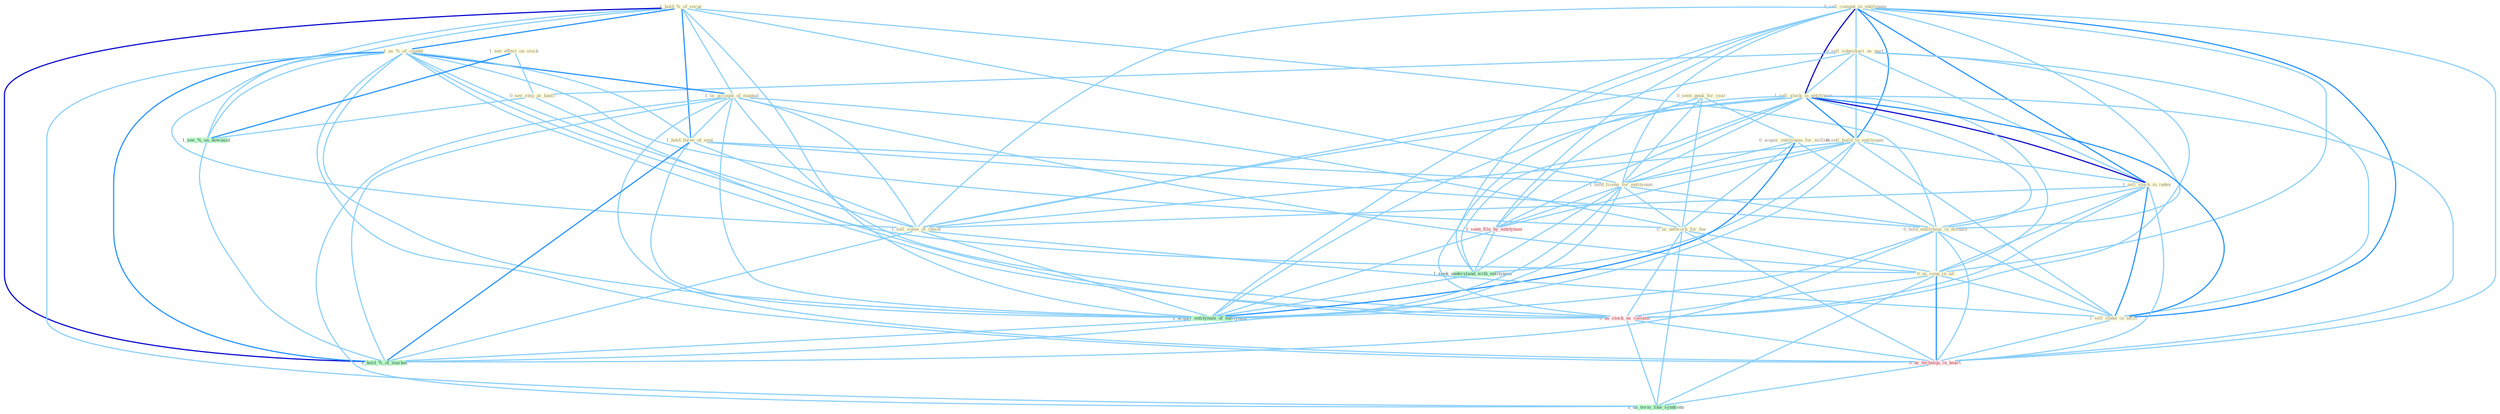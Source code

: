 Graph G{ 
    node
    [shape=polygon,style=filled,width=.5,height=.06,color="#BDFCC9",fixedsize=true,fontsize=4,
    fontcolor="#2f4f4f"];
    {node
    [color="#ffffe0", fontcolor="#8b7d6b"] "0_sell_comput_in_entitynam " "0_sell_subsidiari_as_part " "1_hold_%_of_secur " "1_us_%_of_capabl " "1_sell_stock_in_entitynam " "1_see_effect_on_stock " "1_us_account_of_magnat " "0_seen_peak_for_year " "0_sell_build_to_entitynam " "1_sell_stock_in_index " "0_acquir_entitynam_for_million " "1_hold_three_of_seat " "1_sell_some_of_check " "1_hold_licens_for_entitynam " "0_us_network_for_fee " "0_hold_entitynam_in_disdain " "0_us_song_in_ad " "1_sell_stake_in_affili " "0_see_step_as_knell "}
{node [color="#fff0f5", fontcolor="#b22222"] "1_seen_file_by_entitynam " "0_us_stock_as_collater " "0_us_techniqu_in_heart "}
edge [color="#B0E2FF"];

	"0_sell_comput_in_entitynam " -- "0_sell_subsidiari_as_part " [w="1", color="#87cefa" ];
	"0_sell_comput_in_entitynam " -- "1_sell_stock_in_entitynam " [w="3", color="#0000cd" , len=0.6];
	"0_sell_comput_in_entitynam " -- "0_sell_build_to_entitynam " [w="2", color="#1e90ff" , len=0.8];
	"0_sell_comput_in_entitynam " -- "1_sell_stock_in_index " [w="2", color="#1e90ff" , len=0.8];
	"0_sell_comput_in_entitynam " -- "1_sell_some_of_check " [w="1", color="#87cefa" ];
	"0_sell_comput_in_entitynam " -- "1_hold_licens_for_entitynam " [w="1", color="#87cefa" ];
	"0_sell_comput_in_entitynam " -- "0_hold_entitynam_in_disdain " [w="1", color="#87cefa" ];
	"0_sell_comput_in_entitynam " -- "0_us_song_in_ad " [w="1", color="#87cefa" ];
	"0_sell_comput_in_entitynam " -- "1_sell_stake_in_affili " [w="2", color="#1e90ff" , len=0.8];
	"0_sell_comput_in_entitynam " -- "1_seen_file_by_entitynam " [w="1", color="#87cefa" ];
	"0_sell_comput_in_entitynam " -- "1_seek_understand_with_entitynam " [w="1", color="#87cefa" ];
	"0_sell_comput_in_entitynam " -- "1_acquir_entitynam_of_entitynam " [w="1", color="#87cefa" ];
	"0_sell_comput_in_entitynam " -- "0_us_techniqu_in_heart " [w="1", color="#87cefa" ];
	"0_sell_subsidiari_as_part " -- "1_sell_stock_in_entitynam " [w="1", color="#87cefa" ];
	"0_sell_subsidiari_as_part " -- "0_sell_build_to_entitynam " [w="1", color="#87cefa" ];
	"0_sell_subsidiari_as_part " -- "1_sell_stock_in_index " [w="1", color="#87cefa" ];
	"0_sell_subsidiari_as_part " -- "1_sell_some_of_check " [w="1", color="#87cefa" ];
	"0_sell_subsidiari_as_part " -- "1_sell_stake_in_affili " [w="1", color="#87cefa" ];
	"0_sell_subsidiari_as_part " -- "0_see_step_as_knell " [w="1", color="#87cefa" ];
	"0_sell_subsidiari_as_part " -- "0_us_stock_as_collater " [w="1", color="#87cefa" ];
	"1_hold_%_of_secur " -- "1_us_%_of_capabl " [w="2", color="#1e90ff" , len=0.8];
	"1_hold_%_of_secur " -- "1_us_account_of_magnat " [w="1", color="#87cefa" ];
	"1_hold_%_of_secur " -- "1_hold_three_of_seat " [w="2", color="#1e90ff" , len=0.8];
	"1_hold_%_of_secur " -- "1_sell_some_of_check " [w="1", color="#87cefa" ];
	"1_hold_%_of_secur " -- "1_hold_licens_for_entitynam " [w="1", color="#87cefa" ];
	"1_hold_%_of_secur " -- "0_hold_entitynam_in_disdain " [w="1", color="#87cefa" ];
	"1_hold_%_of_secur " -- "1_acquir_entitynam_of_entitynam " [w="1", color="#87cefa" ];
	"1_hold_%_of_secur " -- "1_see_%_on_downsid " [w="1", color="#87cefa" ];
	"1_hold_%_of_secur " -- "1_hold_%_of_market " [w="3", color="#0000cd" , len=0.6];
	"1_us_%_of_capabl " -- "1_us_account_of_magnat " [w="2", color="#1e90ff" , len=0.8];
	"1_us_%_of_capabl " -- "1_hold_three_of_seat " [w="1", color="#87cefa" ];
	"1_us_%_of_capabl " -- "1_sell_some_of_check " [w="1", color="#87cefa" ];
	"1_us_%_of_capabl " -- "0_us_network_for_fee " [w="1", color="#87cefa" ];
	"1_us_%_of_capabl " -- "0_us_song_in_ad " [w="1", color="#87cefa" ];
	"1_us_%_of_capabl " -- "0_us_stock_as_collater " [w="1", color="#87cefa" ];
	"1_us_%_of_capabl " -- "1_acquir_entitynam_of_entitynam " [w="1", color="#87cefa" ];
	"1_us_%_of_capabl " -- "0_us_techniqu_in_heart " [w="1", color="#87cefa" ];
	"1_us_%_of_capabl " -- "1_see_%_on_downsid " [w="1", color="#87cefa" ];
	"1_us_%_of_capabl " -- "1_us_term_like_syndrom " [w="1", color="#87cefa" ];
	"1_us_%_of_capabl " -- "1_hold_%_of_market " [w="2", color="#1e90ff" , len=0.8];
	"1_sell_stock_in_entitynam " -- "0_sell_build_to_entitynam " [w="2", color="#1e90ff" , len=0.8];
	"1_sell_stock_in_entitynam " -- "1_sell_stock_in_index " [w="3", color="#0000cd" , len=0.6];
	"1_sell_stock_in_entitynam " -- "1_sell_some_of_check " [w="1", color="#87cefa" ];
	"1_sell_stock_in_entitynam " -- "1_hold_licens_for_entitynam " [w="1", color="#87cefa" ];
	"1_sell_stock_in_entitynam " -- "0_hold_entitynam_in_disdain " [w="1", color="#87cefa" ];
	"1_sell_stock_in_entitynam " -- "0_us_song_in_ad " [w="1", color="#87cefa" ];
	"1_sell_stock_in_entitynam " -- "1_sell_stake_in_affili " [w="2", color="#1e90ff" , len=0.8];
	"1_sell_stock_in_entitynam " -- "1_seen_file_by_entitynam " [w="1", color="#87cefa" ];
	"1_sell_stock_in_entitynam " -- "0_us_stock_as_collater " [w="1", color="#87cefa" ];
	"1_sell_stock_in_entitynam " -- "1_seek_understand_with_entitynam " [w="1", color="#87cefa" ];
	"1_sell_stock_in_entitynam " -- "1_acquir_entitynam_of_entitynam " [w="1", color="#87cefa" ];
	"1_sell_stock_in_entitynam " -- "0_us_techniqu_in_heart " [w="1", color="#87cefa" ];
	"1_see_effect_on_stock " -- "0_see_step_as_knell " [w="1", color="#87cefa" ];
	"1_see_effect_on_stock " -- "1_see_%_on_downsid " [w="2", color="#1e90ff" , len=0.8];
	"1_us_account_of_magnat " -- "1_hold_three_of_seat " [w="1", color="#87cefa" ];
	"1_us_account_of_magnat " -- "1_sell_some_of_check " [w="1", color="#87cefa" ];
	"1_us_account_of_magnat " -- "0_us_network_for_fee " [w="1", color="#87cefa" ];
	"1_us_account_of_magnat " -- "0_us_song_in_ad " [w="1", color="#87cefa" ];
	"1_us_account_of_magnat " -- "0_us_stock_as_collater " [w="1", color="#87cefa" ];
	"1_us_account_of_magnat " -- "1_acquir_entitynam_of_entitynam " [w="1", color="#87cefa" ];
	"1_us_account_of_magnat " -- "0_us_techniqu_in_heart " [w="1", color="#87cefa" ];
	"1_us_account_of_magnat " -- "1_us_term_like_syndrom " [w="1", color="#87cefa" ];
	"1_us_account_of_magnat " -- "1_hold_%_of_market " [w="1", color="#87cefa" ];
	"0_seen_peak_for_year " -- "0_acquir_entitynam_for_million " [w="1", color="#87cefa" ];
	"0_seen_peak_for_year " -- "1_hold_licens_for_entitynam " [w="1", color="#87cefa" ];
	"0_seen_peak_for_year " -- "0_us_network_for_fee " [w="1", color="#87cefa" ];
	"0_seen_peak_for_year " -- "1_seen_file_by_entitynam " [w="1", color="#87cefa" ];
	"0_sell_build_to_entitynam " -- "1_sell_stock_in_index " [w="1", color="#87cefa" ];
	"0_sell_build_to_entitynam " -- "1_sell_some_of_check " [w="1", color="#87cefa" ];
	"0_sell_build_to_entitynam " -- "1_hold_licens_for_entitynam " [w="1", color="#87cefa" ];
	"0_sell_build_to_entitynam " -- "1_sell_stake_in_affili " [w="1", color="#87cefa" ];
	"0_sell_build_to_entitynam " -- "1_seen_file_by_entitynam " [w="1", color="#87cefa" ];
	"0_sell_build_to_entitynam " -- "1_seek_understand_with_entitynam " [w="1", color="#87cefa" ];
	"0_sell_build_to_entitynam " -- "1_acquir_entitynam_of_entitynam " [w="1", color="#87cefa" ];
	"1_sell_stock_in_index " -- "1_sell_some_of_check " [w="1", color="#87cefa" ];
	"1_sell_stock_in_index " -- "0_hold_entitynam_in_disdain " [w="1", color="#87cefa" ];
	"1_sell_stock_in_index " -- "0_us_song_in_ad " [w="1", color="#87cefa" ];
	"1_sell_stock_in_index " -- "1_sell_stake_in_affili " [w="2", color="#1e90ff" , len=0.8];
	"1_sell_stock_in_index " -- "0_us_stock_as_collater " [w="1", color="#87cefa" ];
	"1_sell_stock_in_index " -- "0_us_techniqu_in_heart " [w="1", color="#87cefa" ];
	"0_acquir_entitynam_for_million " -- "1_hold_licens_for_entitynam " [w="1", color="#87cefa" ];
	"0_acquir_entitynam_for_million " -- "0_us_network_for_fee " [w="1", color="#87cefa" ];
	"0_acquir_entitynam_for_million " -- "0_hold_entitynam_in_disdain " [w="1", color="#87cefa" ];
	"0_acquir_entitynam_for_million " -- "1_acquir_entitynam_of_entitynam " [w="2", color="#1e90ff" , len=0.8];
	"1_hold_three_of_seat " -- "1_sell_some_of_check " [w="1", color="#87cefa" ];
	"1_hold_three_of_seat " -- "1_hold_licens_for_entitynam " [w="1", color="#87cefa" ];
	"1_hold_three_of_seat " -- "0_hold_entitynam_in_disdain " [w="1", color="#87cefa" ];
	"1_hold_three_of_seat " -- "1_acquir_entitynam_of_entitynam " [w="1", color="#87cefa" ];
	"1_hold_three_of_seat " -- "1_hold_%_of_market " [w="2", color="#1e90ff" , len=0.8];
	"1_sell_some_of_check " -- "1_sell_stake_in_affili " [w="1", color="#87cefa" ];
	"1_sell_some_of_check " -- "1_acquir_entitynam_of_entitynam " [w="1", color="#87cefa" ];
	"1_sell_some_of_check " -- "1_hold_%_of_market " [w="1", color="#87cefa" ];
	"1_hold_licens_for_entitynam " -- "0_us_network_for_fee " [w="1", color="#87cefa" ];
	"1_hold_licens_for_entitynam " -- "0_hold_entitynam_in_disdain " [w="1", color="#87cefa" ];
	"1_hold_licens_for_entitynam " -- "1_seen_file_by_entitynam " [w="1", color="#87cefa" ];
	"1_hold_licens_for_entitynam " -- "1_seek_understand_with_entitynam " [w="1", color="#87cefa" ];
	"1_hold_licens_for_entitynam " -- "1_acquir_entitynam_of_entitynam " [w="1", color="#87cefa" ];
	"1_hold_licens_for_entitynam " -- "1_hold_%_of_market " [w="1", color="#87cefa" ];
	"0_us_network_for_fee " -- "0_us_song_in_ad " [w="1", color="#87cefa" ];
	"0_us_network_for_fee " -- "0_us_stock_as_collater " [w="1", color="#87cefa" ];
	"0_us_network_for_fee " -- "0_us_techniqu_in_heart " [w="1", color="#87cefa" ];
	"0_us_network_for_fee " -- "1_us_term_like_syndrom " [w="1", color="#87cefa" ];
	"0_hold_entitynam_in_disdain " -- "0_us_song_in_ad " [w="1", color="#87cefa" ];
	"0_hold_entitynam_in_disdain " -- "1_sell_stake_in_affili " [w="1", color="#87cefa" ];
	"0_hold_entitynam_in_disdain " -- "1_acquir_entitynam_of_entitynam " [w="1", color="#87cefa" ];
	"0_hold_entitynam_in_disdain " -- "0_us_techniqu_in_heart " [w="1", color="#87cefa" ];
	"0_hold_entitynam_in_disdain " -- "1_hold_%_of_market " [w="1", color="#87cefa" ];
	"0_us_song_in_ad " -- "1_sell_stake_in_affili " [w="1", color="#87cefa" ];
	"0_us_song_in_ad " -- "0_us_stock_as_collater " [w="1", color="#87cefa" ];
	"0_us_song_in_ad " -- "0_us_techniqu_in_heart " [w="2", color="#1e90ff" , len=0.8];
	"0_us_song_in_ad " -- "1_us_term_like_syndrom " [w="1", color="#87cefa" ];
	"1_sell_stake_in_affili " -- "0_us_techniqu_in_heart " [w="1", color="#87cefa" ];
	"0_see_step_as_knell " -- "0_us_stock_as_collater " [w="1", color="#87cefa" ];
	"0_see_step_as_knell " -- "1_see_%_on_downsid " [w="1", color="#87cefa" ];
	"1_seen_file_by_entitynam " -- "1_seek_understand_with_entitynam " [w="1", color="#87cefa" ];
	"1_seen_file_by_entitynam " -- "1_acquir_entitynam_of_entitynam " [w="1", color="#87cefa" ];
	"0_us_stock_as_collater " -- "0_us_techniqu_in_heart " [w="1", color="#87cefa" ];
	"0_us_stock_as_collater " -- "1_us_term_like_syndrom " [w="1", color="#87cefa" ];
	"1_seek_understand_with_entitynam " -- "1_acquir_entitynam_of_entitynam " [w="1", color="#87cefa" ];
	"1_acquir_entitynam_of_entitynam " -- "1_hold_%_of_market " [w="1", color="#87cefa" ];
	"0_us_techniqu_in_heart " -- "1_us_term_like_syndrom " [w="1", color="#87cefa" ];
	"1_see_%_on_downsid " -- "1_hold_%_of_market " [w="1", color="#87cefa" ];
}